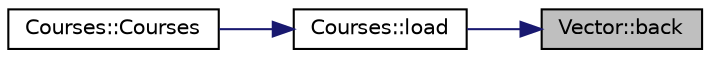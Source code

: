 digraph "Vector::back"
{
 // LATEX_PDF_SIZE
  edge [fontname="Helvetica",fontsize="10",labelfontname="Helvetica",labelfontsize="10"];
  node [fontname="Helvetica",fontsize="10",shape=record];
  rankdir="RL";
  Node1 [label="Vector::back",height=0.2,width=0.4,color="black", fillcolor="grey75", style="filled", fontcolor="black",tooltip=" "];
  Node1 -> Node2 [dir="back",color="midnightblue",fontsize="10",style="solid",fontname="Helvetica"];
  Node2 [label="Courses::load",height=0.2,width=0.4,color="black", fillcolor="white", style="filled",URL="$class_courses.html#a372561121d6897ace4123cd7c1d9f91f",tooltip="Десериализира таблица по подаден път на файл"];
  Node2 -> Node3 [dir="back",color="midnightblue",fontsize="10",style="solid",fontname="Helvetica"];
  Node3 [label="Courses::Courses",height=0.2,width=0.4,color="black", fillcolor="white", style="filled",URL="$class_courses.html#a575c465450af137a41125b39e0b1fc0d",tooltip=" "];
}
